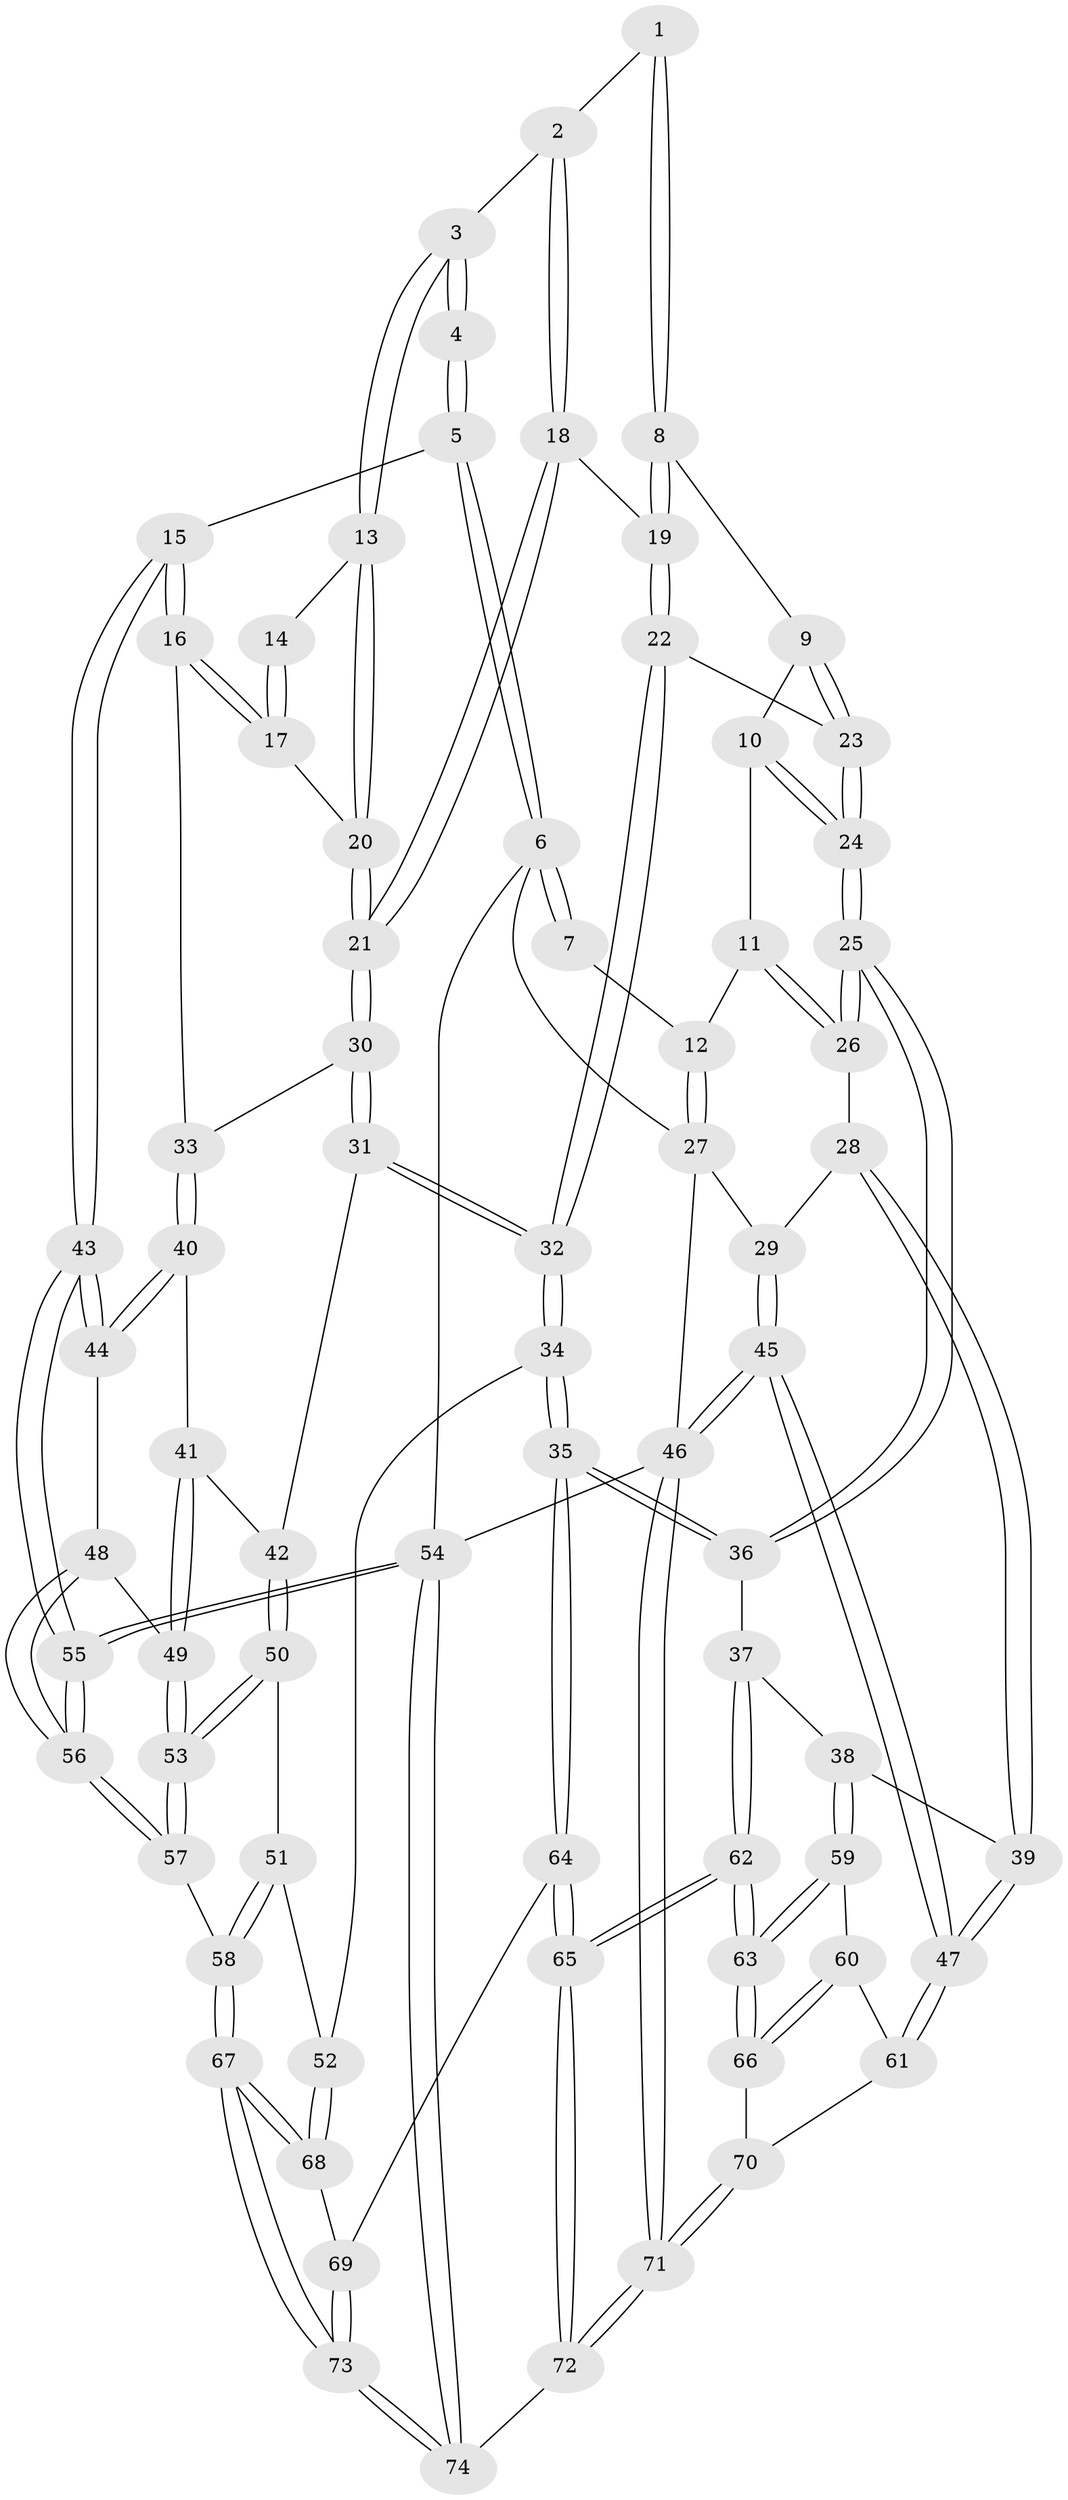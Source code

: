 // coarse degree distribution, {3: 0.13636363636363635, 4: 0.3409090909090909, 5: 0.3409090909090909, 7: 0.022727272727272728, 6: 0.13636363636363635, 2: 0.022727272727272728}
// Generated by graph-tools (version 1.1) at 2025/52/02/27/25 19:52:43]
// undirected, 74 vertices, 182 edges
graph export_dot {
graph [start="1"]
  node [color=gray90,style=filled];
  1 [pos="+0.5838235511744029+0"];
  2 [pos="+0.712929694515013+0.15135707340689353"];
  3 [pos="+0.7176968784046894+0.15364247571252954"];
  4 [pos="+1+0"];
  5 [pos="+1+0"];
  6 [pos="+1+0"];
  7 [pos="+0.5808070272149753+0"];
  8 [pos="+0.46874415243658024+0.2277024732289966"];
  9 [pos="+0.40017644869724484+0.2424523956636152"];
  10 [pos="+0.29885285261931777+0.2162689025991576"];
  11 [pos="+0.07437801779619989+0.004554910900439877"];
  12 [pos="+0+0"];
  13 [pos="+0.8095719637118922+0.2409460339918959"];
  14 [pos="+0.9718481014225222+0.14323515762872419"];
  15 [pos="+1+0.4552553487226077"];
  16 [pos="+0.9935922847053271+0.4187958714825696"];
  17 [pos="+0.9383022975260895+0.3555802474353545"];
  18 [pos="+0.5992014765709008+0.31525640450935916"];
  19 [pos="+0.561960753595136+0.3212333435834343"];
  20 [pos="+0.8200079987885001+0.27468698063565555"];
  21 [pos="+0.7162863218139823+0.41512453929998444"];
  22 [pos="+0.5180564962370536+0.39238166113757156"];
  23 [pos="+0.40462544429048+0.3685173576262937"];
  24 [pos="+0.2924609459243067+0.4559191677196133"];
  25 [pos="+0.28307359577340363+0.4757852689249"];
  26 [pos="+0.12037280544056049+0.274570944397696"];
  27 [pos="+0+0"];
  28 [pos="+0.0712676373146471+0.452432622228395"];
  29 [pos="+0+0.3931313682403627"];
  30 [pos="+0.7285868733884907+0.4836764096935328"];
  31 [pos="+0.6420161000109867+0.5396868624463832"];
  32 [pos="+0.5121664628333272+0.5861314014859119"];
  33 [pos="+0.8157759562598603+0.5191702683075852"];
  34 [pos="+0.4582765400495049+0.6469059955858089"];
  35 [pos="+0.41313661405218016+0.6561346810751731"];
  36 [pos="+0.2714120596529716+0.6014316061552549"];
  37 [pos="+0.25630756747400624+0.605394455605277"];
  38 [pos="+0.24964269882964207+0.6067354274825972"];
  39 [pos="+0.1994839960119749+0.6026271154550544"];
  40 [pos="+0.8271559450611446+0.5784820032744267"];
  41 [pos="+0.8198981687235717+0.6083478189962434"];
  42 [pos="+0.7360265704721463+0.674994120451187"];
  43 [pos="+1+0.6649723939704726"];
  44 [pos="+1+0.6660357939524073"];
  45 [pos="+0+0.7593152837314203"];
  46 [pos="+0+1"];
  47 [pos="+0+0.7525599531252256"];
  48 [pos="+0.8604320315900774+0.7277876053345553"];
  49 [pos="+0.8589553032666642+0.7273849072256117"];
  50 [pos="+0.7192087639806417+0.714789524617186"];
  51 [pos="+0.6049426036777427+0.7150015739088792"];
  52 [pos="+0.47402076835435725+0.6590254657306861"];
  53 [pos="+0.772491881580832+0.778692080628964"];
  54 [pos="+1+1"];
  55 [pos="+1+1"];
  56 [pos="+1+1"];
  57 [pos="+0.7581811344556256+0.8770672210951075"];
  58 [pos="+0.7005683108610483+0.8953374515879404"];
  59 [pos="+0.20731915210390375+0.7329956944094238"];
  60 [pos="+0.16820406185960976+0.7979389659709413"];
  61 [pos="+0.08432094603104683+0.8455326221932679"];
  62 [pos="+0.25006691204482545+1"];
  63 [pos="+0.22947718651990814+1"];
  64 [pos="+0.38309687346416993+0.9493232901069153"];
  65 [pos="+0.2737583870316777+1"];
  66 [pos="+0.16354606364558036+0.9140339409747665"];
  67 [pos="+0.6862025849050484+0.9066464011273201"];
  68 [pos="+0.5868459828819667+0.8829611916822233"];
  69 [pos="+0.5215320066071365+0.9298577410520054"];
  70 [pos="+0.0868019120173881+0.8480875895936155"];
  71 [pos="+0.05216031112424105+1"];
  72 [pos="+0.25168032439518206+1"];
  73 [pos="+0.6438584369313387+1"];
  74 [pos="+0.6384536558955827+1"];
  1 -- 2;
  1 -- 8;
  1 -- 8;
  2 -- 3;
  2 -- 18;
  2 -- 18;
  3 -- 4;
  3 -- 4;
  3 -- 13;
  3 -- 13;
  4 -- 5;
  4 -- 5;
  5 -- 6;
  5 -- 6;
  5 -- 15;
  6 -- 7;
  6 -- 7;
  6 -- 27;
  6 -- 54;
  7 -- 12;
  8 -- 9;
  8 -- 19;
  8 -- 19;
  9 -- 10;
  9 -- 23;
  9 -- 23;
  10 -- 11;
  10 -- 24;
  10 -- 24;
  11 -- 12;
  11 -- 26;
  11 -- 26;
  12 -- 27;
  12 -- 27;
  13 -- 14;
  13 -- 20;
  13 -- 20;
  14 -- 17;
  14 -- 17;
  15 -- 16;
  15 -- 16;
  15 -- 43;
  15 -- 43;
  16 -- 17;
  16 -- 17;
  16 -- 33;
  17 -- 20;
  18 -- 19;
  18 -- 21;
  18 -- 21;
  19 -- 22;
  19 -- 22;
  20 -- 21;
  20 -- 21;
  21 -- 30;
  21 -- 30;
  22 -- 23;
  22 -- 32;
  22 -- 32;
  23 -- 24;
  23 -- 24;
  24 -- 25;
  24 -- 25;
  25 -- 26;
  25 -- 26;
  25 -- 36;
  25 -- 36;
  26 -- 28;
  27 -- 29;
  27 -- 46;
  28 -- 29;
  28 -- 39;
  28 -- 39;
  29 -- 45;
  29 -- 45;
  30 -- 31;
  30 -- 31;
  30 -- 33;
  31 -- 32;
  31 -- 32;
  31 -- 42;
  32 -- 34;
  32 -- 34;
  33 -- 40;
  33 -- 40;
  34 -- 35;
  34 -- 35;
  34 -- 52;
  35 -- 36;
  35 -- 36;
  35 -- 64;
  35 -- 64;
  36 -- 37;
  37 -- 38;
  37 -- 62;
  37 -- 62;
  38 -- 39;
  38 -- 59;
  38 -- 59;
  39 -- 47;
  39 -- 47;
  40 -- 41;
  40 -- 44;
  40 -- 44;
  41 -- 42;
  41 -- 49;
  41 -- 49;
  42 -- 50;
  42 -- 50;
  43 -- 44;
  43 -- 44;
  43 -- 55;
  43 -- 55;
  44 -- 48;
  45 -- 46;
  45 -- 46;
  45 -- 47;
  45 -- 47;
  46 -- 71;
  46 -- 71;
  46 -- 54;
  47 -- 61;
  47 -- 61;
  48 -- 49;
  48 -- 56;
  48 -- 56;
  49 -- 53;
  49 -- 53;
  50 -- 51;
  50 -- 53;
  50 -- 53;
  51 -- 52;
  51 -- 58;
  51 -- 58;
  52 -- 68;
  52 -- 68;
  53 -- 57;
  53 -- 57;
  54 -- 55;
  54 -- 55;
  54 -- 74;
  54 -- 74;
  55 -- 56;
  55 -- 56;
  56 -- 57;
  56 -- 57;
  57 -- 58;
  58 -- 67;
  58 -- 67;
  59 -- 60;
  59 -- 63;
  59 -- 63;
  60 -- 61;
  60 -- 66;
  60 -- 66;
  61 -- 70;
  62 -- 63;
  62 -- 63;
  62 -- 65;
  62 -- 65;
  63 -- 66;
  63 -- 66;
  64 -- 65;
  64 -- 65;
  64 -- 69;
  65 -- 72;
  65 -- 72;
  66 -- 70;
  67 -- 68;
  67 -- 68;
  67 -- 73;
  67 -- 73;
  68 -- 69;
  69 -- 73;
  69 -- 73;
  70 -- 71;
  70 -- 71;
  71 -- 72;
  71 -- 72;
  72 -- 74;
  73 -- 74;
  73 -- 74;
}
